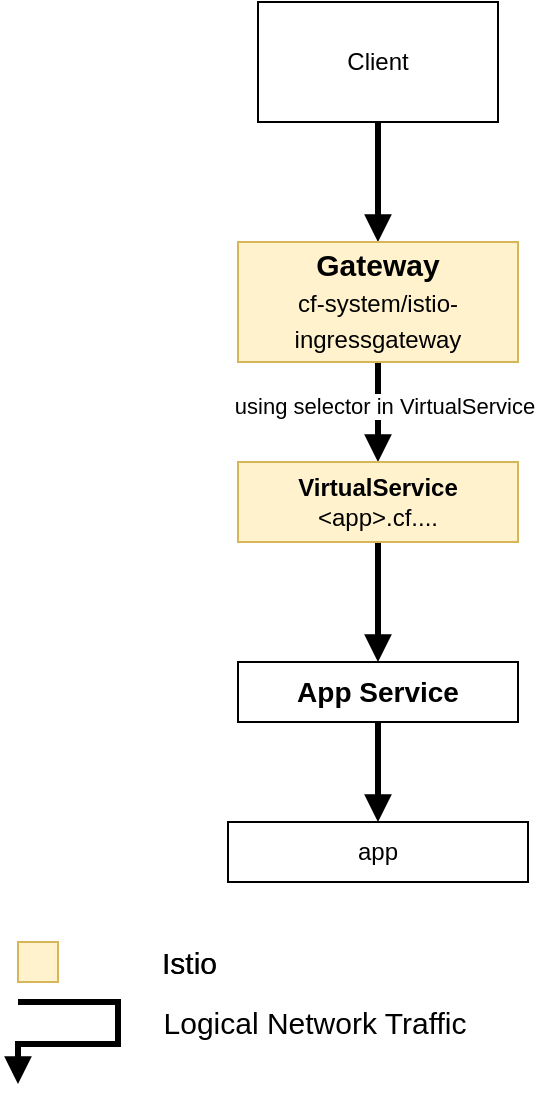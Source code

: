 <mxfile version="13.0.3" type="device"><diagram id="KquwFVs0C3ycPTd6knp_" name="Page-1"><mxGraphModel dx="1106" dy="2172" grid="1" gridSize="10" guides="1" tooltips="1" connect="1" arrows="1" fold="1" page="1" pageScale="1" pageWidth="827" pageHeight="1169" math="0" shadow="0"><root><mxCell id="0"/><mxCell id="1" parent="0"/><mxCell id="wr1E5G-zLPJ9Wo8b0_Ql-2" style="edgeStyle=orthogonalEdgeStyle;rounded=0;orthogonalLoop=1;jettySize=auto;html=1;exitX=0.5;exitY=1;exitDx=0;exitDy=0;entryX=0.5;entryY=0;entryDx=0;entryDy=0;endArrow=block;endFill=1;strokeWidth=3;" edge="1" parent="1" source="wr1E5G-zLPJ9Wo8b0_Ql-5" target="wr1E5G-zLPJ9Wo8b0_Ql-12"><mxGeometry relative="1" as="geometry"/></mxCell><mxCell id="wr1E5G-zLPJ9Wo8b0_Ql-5" value="Client" style="rounded=0;whiteSpace=wrap;html=1;" vertex="1" parent="1"><mxGeometry x="380" y="-60" width="120" height="60" as="geometry"/></mxCell><mxCell id="wr1E5G-zLPJ9Wo8b0_Ql-54" style="edgeStyle=orthogonalEdgeStyle;rounded=0;orthogonalLoop=1;jettySize=auto;html=1;exitX=0.5;exitY=1;exitDx=0;exitDy=0;strokeWidth=3;endFill=1;endArrow=block;" edge="1" parent="1" source="wr1E5G-zLPJ9Wo8b0_Ql-12" target="wr1E5G-zLPJ9Wo8b0_Ql-42"><mxGeometry relative="1" as="geometry"/></mxCell><mxCell id="wr1E5G-zLPJ9Wo8b0_Ql-67" value="using selector in VirtualService" style="edgeLabel;html=1;align=center;verticalAlign=middle;resizable=0;points=[];" vertex="1" connectable="0" parent="wr1E5G-zLPJ9Wo8b0_Ql-54"><mxGeometry x="-0.12" y="3" relative="1" as="geometry"><mxPoint as="offset"/></mxGeometry></mxCell><mxCell id="wr1E5G-zLPJ9Wo8b0_Ql-12" value="&lt;div style=&quot;line-height: 18px;&quot;&gt;&lt;font&gt;&lt;span style=&quot;font-size: 15px&quot;&gt;&lt;b&gt;Gateway&lt;br&gt;&lt;/b&gt;&lt;/span&gt;&lt;/font&gt;cf-system/istio-ingressgateway&lt;/div&gt;" style="rounded=0;whiteSpace=wrap;html=1;fillColor=#fff2cc;strokeColor=#d6b656;labelBackgroundColor=none;" vertex="1" parent="1"><mxGeometry x="370" y="60" width="140" height="60" as="geometry"/></mxCell><mxCell id="wr1E5G-zLPJ9Wo8b0_Ql-55" style="edgeStyle=orthogonalEdgeStyle;rounded=0;orthogonalLoop=1;jettySize=auto;html=1;exitX=0.5;exitY=1;exitDx=0;exitDy=0;strokeWidth=3;endFill=1;endArrow=block;" edge="1" parent="1" source="wr1E5G-zLPJ9Wo8b0_Ql-42" target="wr1E5G-zLPJ9Wo8b0_Ql-44"><mxGeometry relative="1" as="geometry"/></mxCell><mxCell id="wr1E5G-zLPJ9Wo8b0_Ql-42" value="&lt;b&gt;VirtualService&lt;/b&gt;&lt;br&gt;&amp;lt;app&amp;gt;.cf...." style="rounded=0;whiteSpace=wrap;html=1;fillColor=#fff2cc;strokeColor=#d6b656;" vertex="1" parent="1"><mxGeometry x="370" y="170" width="140" height="40" as="geometry"/></mxCell><mxCell id="wr1E5G-zLPJ9Wo8b0_Ql-56" style="edgeStyle=orthogonalEdgeStyle;rounded=0;orthogonalLoop=1;jettySize=auto;html=1;exitX=0.5;exitY=1;exitDx=0;exitDy=0;entryX=0.5;entryY=0;entryDx=0;entryDy=0;strokeWidth=3;endFill=1;endArrow=block;" edge="1" parent="1" source="wr1E5G-zLPJ9Wo8b0_Ql-44" target="wr1E5G-zLPJ9Wo8b0_Ql-10"><mxGeometry relative="1" as="geometry"/></mxCell><mxCell id="wr1E5G-zLPJ9Wo8b0_Ql-44" value="App Service" style="rounded=0;whiteSpace=wrap;html=1;fontSize=14;fontStyle=1" vertex="1" parent="1"><mxGeometry x="370" y="270" width="140" height="30" as="geometry"/></mxCell><mxCell id="wr1E5G-zLPJ9Wo8b0_Ql-45" value="" style="group" vertex="1" connectable="0" parent="1"><mxGeometry x="260" y="410" width="70" height="20" as="geometry"/></mxCell><mxCell id="wr1E5G-zLPJ9Wo8b0_Ql-46" value="" style="rounded=0;whiteSpace=wrap;html=1;fillColor=#fff2cc;strokeColor=#d6b656;" vertex="1" parent="wr1E5G-zLPJ9Wo8b0_Ql-45"><mxGeometry width="20" height="20" as="geometry"/></mxCell><mxCell id="wr1E5G-zLPJ9Wo8b0_Ql-50" value="Istio" style="text;html=1;strokeColor=none;fillColor=none;align=left;verticalAlign=middle;whiteSpace=wrap;rounded=0;labelBackgroundColor=none;fontSize=15;" vertex="1" parent="1"><mxGeometry x="330" y="410" width="40" height="20" as="geometry"/></mxCell><mxCell id="wr1E5G-zLPJ9Wo8b0_Ql-10" value="app" style="rounded=0;whiteSpace=wrap;html=1;" vertex="1" parent="1"><mxGeometry x="365" y="350" width="150" height="30" as="geometry"/></mxCell><mxCell id="wr1E5G-zLPJ9Wo8b0_Ql-57" value="" style="group" vertex="1" connectable="0" parent="1"><mxGeometry x="260" y="410" width="70" height="20" as="geometry"/></mxCell><mxCell id="wr1E5G-zLPJ9Wo8b0_Ql-58" value="" style="rounded=0;whiteSpace=wrap;html=1;fillColor=#fff2cc;strokeColor=#d6b656;" vertex="1" parent="wr1E5G-zLPJ9Wo8b0_Ql-57"><mxGeometry width="20" height="20" as="geometry"/></mxCell><mxCell id="wr1E5G-zLPJ9Wo8b0_Ql-62" value="Istio" style="text;html=1;strokeColor=none;fillColor=none;align=left;verticalAlign=middle;whiteSpace=wrap;rounded=0;labelBackgroundColor=none;fontSize=15;" vertex="1" parent="1"><mxGeometry x="330" y="410" width="40" height="20" as="geometry"/></mxCell><mxCell id="wr1E5G-zLPJ9Wo8b0_Ql-63" value="" style="group" vertex="1" connectable="0" parent="1"><mxGeometry x="260" y="440" width="230" height="21" as="geometry"/></mxCell><mxCell id="wr1E5G-zLPJ9Wo8b0_Ql-64" style="edgeStyle=orthogonalEdgeStyle;rounded=0;orthogonalLoop=1;jettySize=auto;html=1;exitX=0.5;exitY=1;exitDx=0;exitDy=0;endArrow=block;endFill=1;strokeWidth=3;" edge="1" parent="wr1E5G-zLPJ9Wo8b0_Ql-63"><mxGeometry relative="1" as="geometry"><mxPoint as="sourcePoint"/><mxPoint y="41" as="targetPoint"/><Array as="points"><mxPoint x="50"/><mxPoint x="50" y="21"/><mxPoint y="21"/></Array></mxGeometry></mxCell><mxCell id="wr1E5G-zLPJ9Wo8b0_Ql-65" value="Logical Network Traffic" style="text;html=1;strokeColor=none;fillColor=none;align=center;verticalAlign=middle;whiteSpace=wrap;rounded=0;labelBackgroundColor=none;fontSize=15;" vertex="1" parent="wr1E5G-zLPJ9Wo8b0_Ql-63"><mxGeometry x="67" width="163" height="20" as="geometry"/></mxCell></root></mxGraphModel></diagram></mxfile>